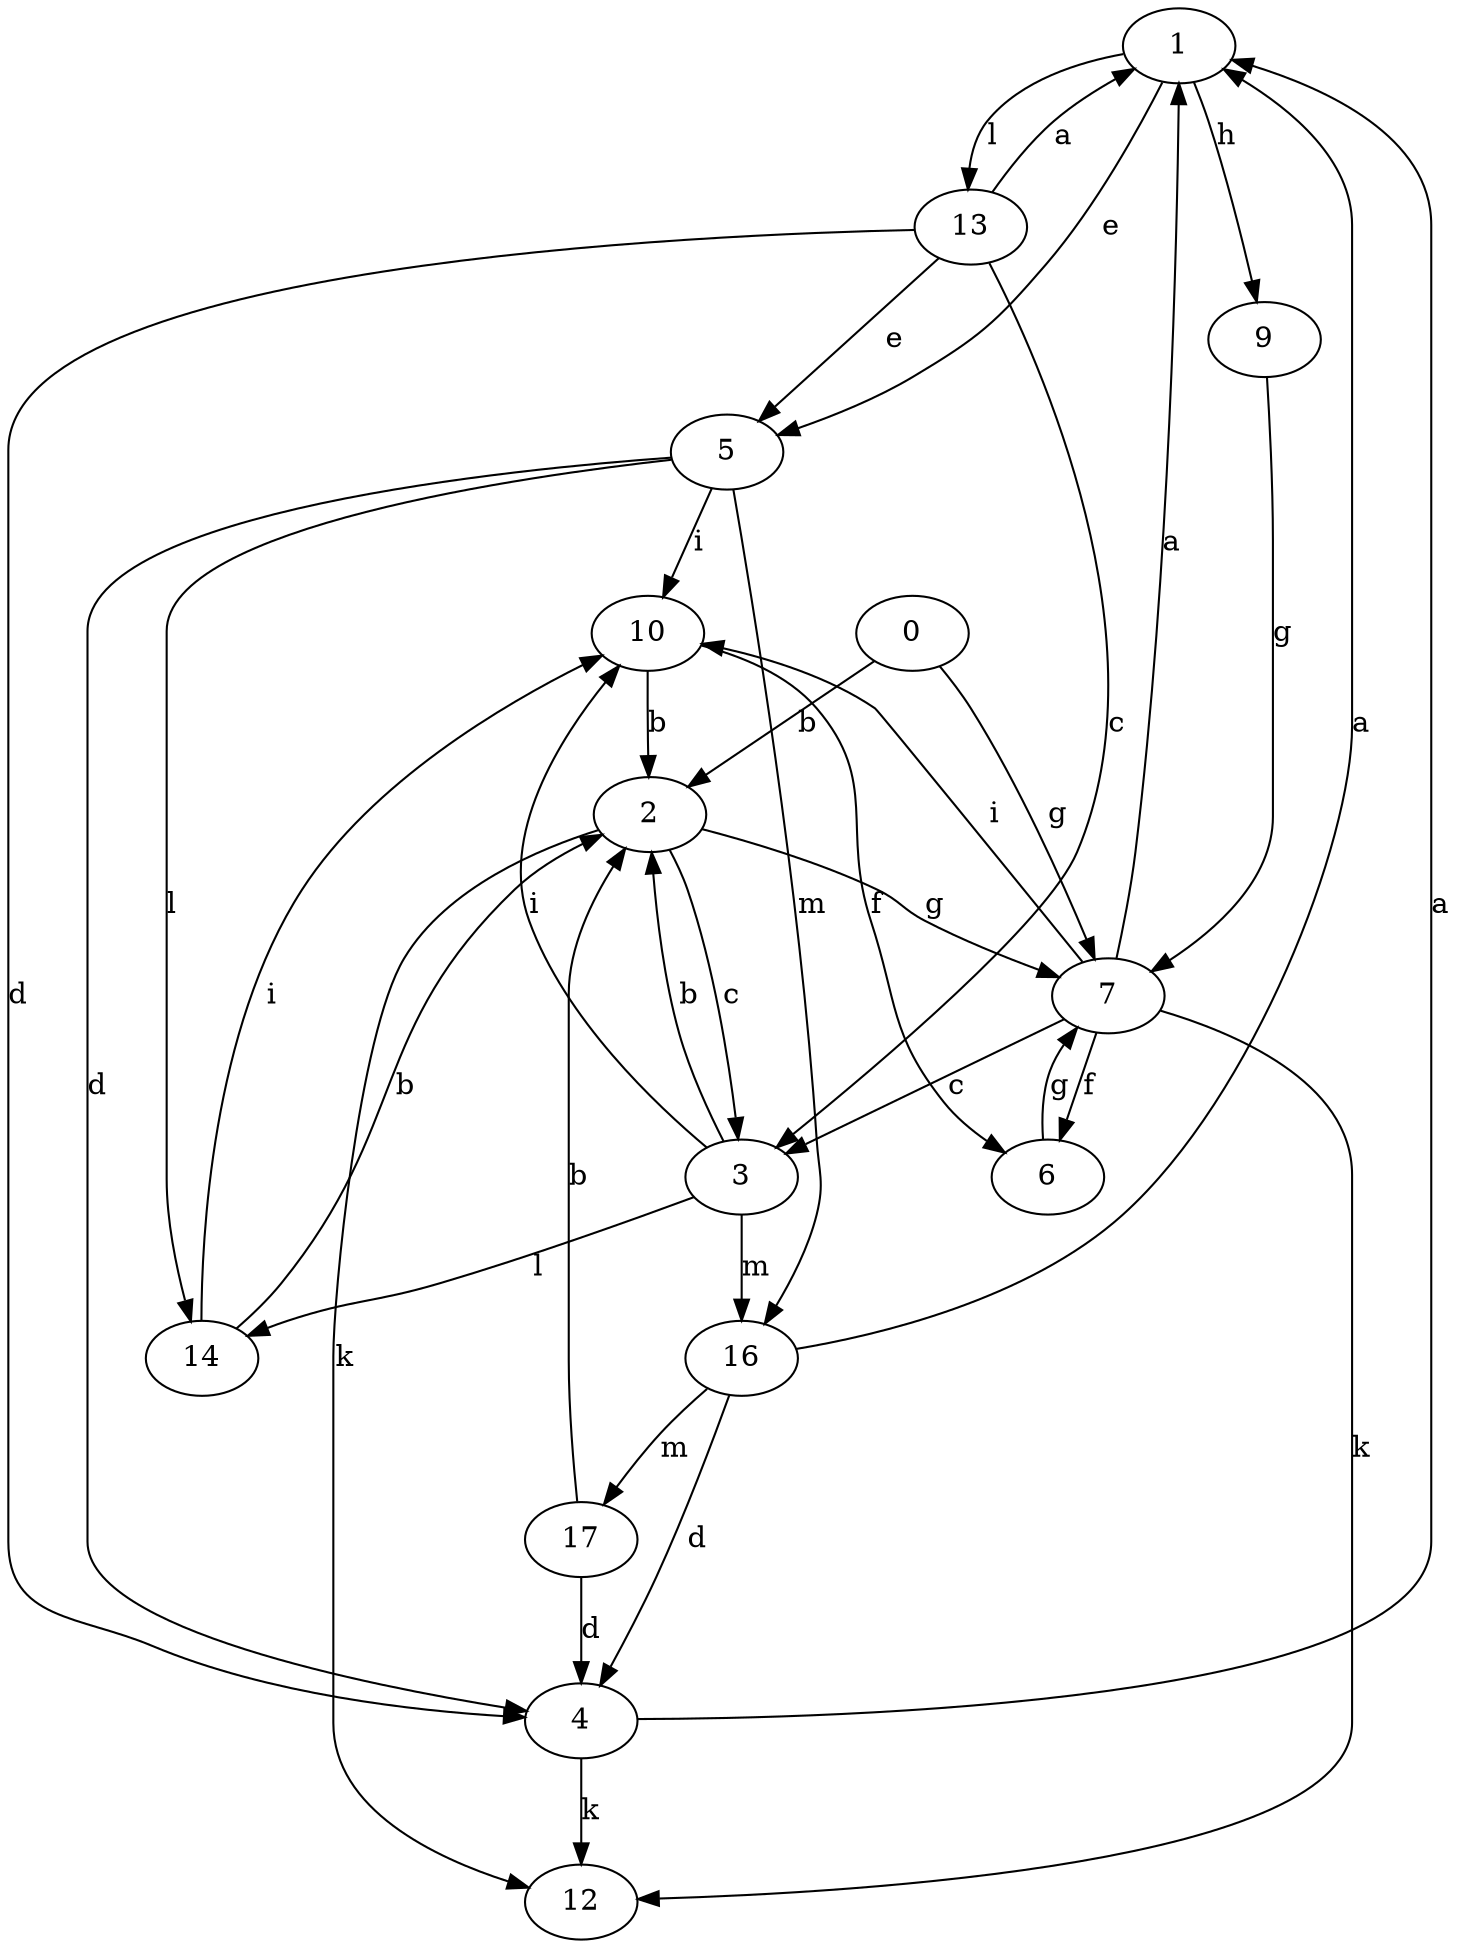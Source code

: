strict digraph  {
1;
2;
3;
4;
5;
6;
7;
0;
9;
10;
12;
13;
14;
16;
17;
1 -> 5  [label=e];
1 -> 9  [label=h];
1 -> 13  [label=l];
2 -> 3  [label=c];
2 -> 7  [label=g];
2 -> 12  [label=k];
3 -> 2  [label=b];
3 -> 10  [label=i];
3 -> 14  [label=l];
3 -> 16  [label=m];
4 -> 1  [label=a];
4 -> 12  [label=k];
5 -> 4  [label=d];
5 -> 10  [label=i];
5 -> 14  [label=l];
5 -> 16  [label=m];
6 -> 7  [label=g];
7 -> 1  [label=a];
7 -> 3  [label=c];
7 -> 6  [label=f];
7 -> 10  [label=i];
7 -> 12  [label=k];
0 -> 2  [label=b];
0 -> 7  [label=g];
9 -> 7  [label=g];
10 -> 2  [label=b];
10 -> 6  [label=f];
13 -> 1  [label=a];
13 -> 3  [label=c];
13 -> 4  [label=d];
13 -> 5  [label=e];
14 -> 2  [label=b];
14 -> 10  [label=i];
16 -> 1  [label=a];
16 -> 4  [label=d];
16 -> 17  [label=m];
17 -> 2  [label=b];
17 -> 4  [label=d];
}
